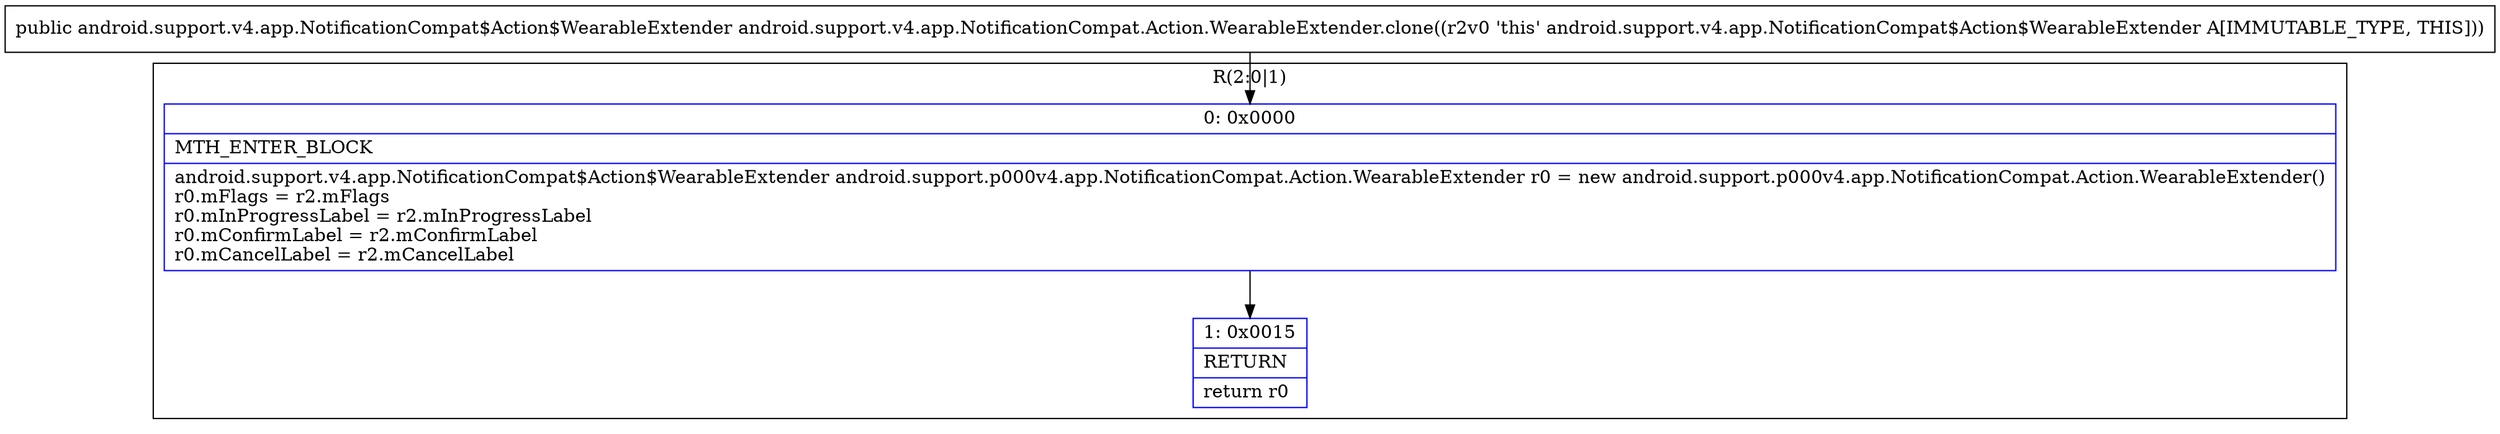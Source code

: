 digraph "CFG forandroid.support.v4.app.NotificationCompat.Action.WearableExtender.clone()Landroid\/support\/v4\/app\/NotificationCompat$Action$WearableExtender;" {
subgraph cluster_Region_1845566858 {
label = "R(2:0|1)";
node [shape=record,color=blue];
Node_0 [shape=record,label="{0\:\ 0x0000|MTH_ENTER_BLOCK\l|android.support.v4.app.NotificationCompat$Action$WearableExtender android.support.p000v4.app.NotificationCompat.Action.WearableExtender r0 = new android.support.p000v4.app.NotificationCompat.Action.WearableExtender()\lr0.mFlags = r2.mFlags\lr0.mInProgressLabel = r2.mInProgressLabel\lr0.mConfirmLabel = r2.mConfirmLabel\lr0.mCancelLabel = r2.mCancelLabel\l}"];
Node_1 [shape=record,label="{1\:\ 0x0015|RETURN\l|return r0\l}"];
}
MethodNode[shape=record,label="{public android.support.v4.app.NotificationCompat$Action$WearableExtender android.support.v4.app.NotificationCompat.Action.WearableExtender.clone((r2v0 'this' android.support.v4.app.NotificationCompat$Action$WearableExtender A[IMMUTABLE_TYPE, THIS])) }"];
MethodNode -> Node_0;
Node_0 -> Node_1;
}

